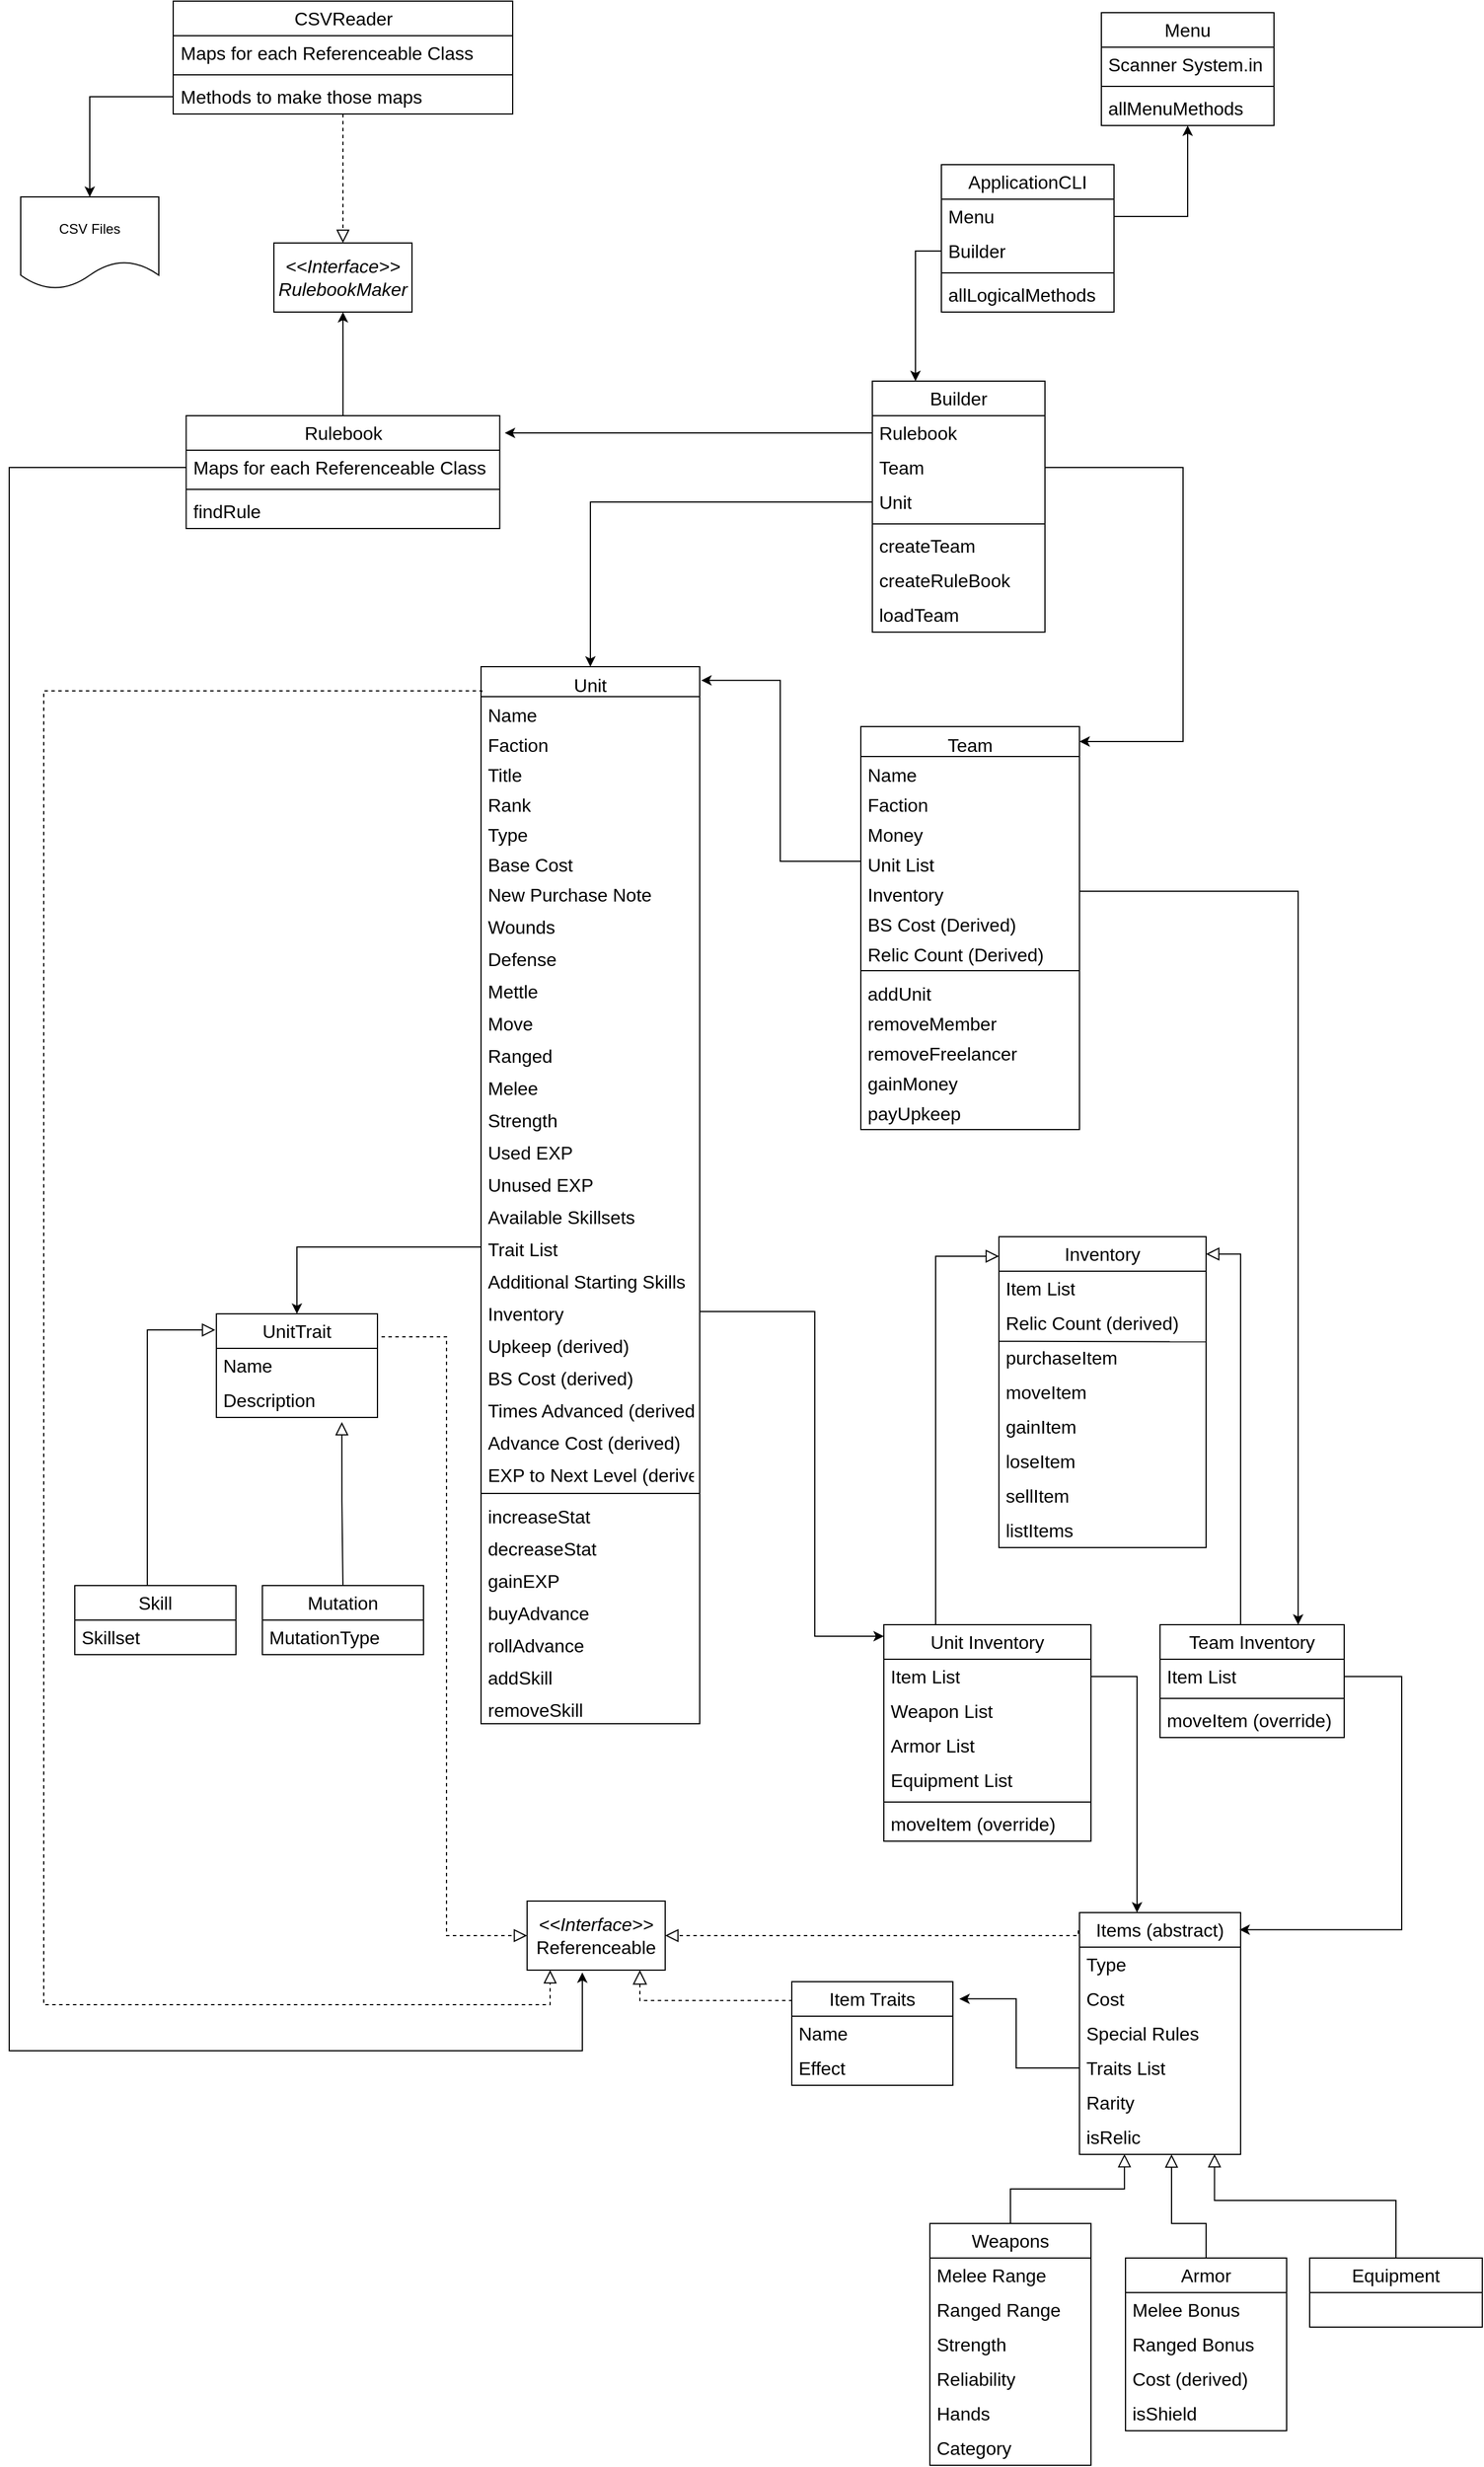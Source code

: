 <mxfile version="23.1.5" type="device">
  <diagram id="C5RBs43oDa-KdzZeNtuy" name="Page-1">
    <mxGraphModel dx="2261" dy="1963" grid="1" gridSize="10" guides="1" tooltips="1" connect="1" arrows="1" fold="1" page="1" pageScale="1" pageWidth="827" pageHeight="1169" math="0" shadow="0">
      <root>
        <mxCell id="WIyWlLk6GJQsqaUBKTNV-0" />
        <mxCell id="WIyWlLk6GJQsqaUBKTNV-1" parent="WIyWlLk6GJQsqaUBKTNV-0" />
        <mxCell id="zkfFHV4jXpPFQw0GAbJ--0" value="Unit" style="swimlane;fontStyle=0;align=center;verticalAlign=top;childLayout=stackLayout;horizontal=1;startSize=26;horizontalStack=0;resizeParent=1;resizeLast=0;collapsible=1;marginBottom=0;rounded=0;shadow=0;strokeWidth=1;fontSize=16;" parent="WIyWlLk6GJQsqaUBKTNV-1" vertex="1">
          <mxGeometry x="-200" y="-22" width="190" height="918" as="geometry">
            <mxRectangle x="130" y="40" width="160" height="26" as="alternateBounds" />
          </mxGeometry>
        </mxCell>
        <mxCell id="zkfFHV4jXpPFQw0GAbJ--1" value="Name" style="text;align=left;verticalAlign=top;spacingLeft=4;spacingRight=4;overflow=hidden;rotatable=0;points=[[0,0.5],[1,0.5]];portConstraint=eastwest;fontSize=16;" parent="zkfFHV4jXpPFQw0GAbJ--0" vertex="1">
          <mxGeometry y="26" width="190" height="26" as="geometry" />
        </mxCell>
        <mxCell id="zkfFHV4jXpPFQw0GAbJ--2" value="Faction" style="text;align=left;verticalAlign=top;spacingLeft=4;spacingRight=4;overflow=hidden;rotatable=0;points=[[0,0.5],[1,0.5]];portConstraint=eastwest;rounded=0;shadow=0;html=0;fontSize=16;" parent="zkfFHV4jXpPFQw0GAbJ--0" vertex="1">
          <mxGeometry y="52" width="190" height="26" as="geometry" />
        </mxCell>
        <mxCell id="zkfFHV4jXpPFQw0GAbJ--3" value="Title" style="text;align=left;verticalAlign=top;spacingLeft=4;spacingRight=4;overflow=hidden;rotatable=0;points=[[0,0.5],[1,0.5]];portConstraint=eastwest;rounded=0;shadow=0;html=0;fontSize=16;" parent="zkfFHV4jXpPFQw0GAbJ--0" vertex="1">
          <mxGeometry y="78" width="190" height="26" as="geometry" />
        </mxCell>
        <mxCell id="zkfFHV4jXpPFQw0GAbJ--5" value="Rank" style="text;align=left;verticalAlign=top;spacingLeft=4;spacingRight=4;overflow=hidden;rotatable=0;points=[[0,0.5],[1,0.5]];portConstraint=eastwest;fontSize=16;" parent="zkfFHV4jXpPFQw0GAbJ--0" vertex="1">
          <mxGeometry y="104" width="190" height="26" as="geometry" />
        </mxCell>
        <mxCell id="XmAUDb123JBUmeb0tgPc-13" value="Type" style="text;align=left;verticalAlign=top;spacingLeft=4;spacingRight=4;overflow=hidden;rotatable=0;points=[[0,0.5],[1,0.5]];portConstraint=eastwest;fontSize=16;" parent="zkfFHV4jXpPFQw0GAbJ--0" vertex="1">
          <mxGeometry y="130" width="190" height="26" as="geometry" />
        </mxCell>
        <mxCell id="XmAUDb123JBUmeb0tgPc-14" value="Base Cost" style="text;align=left;verticalAlign=top;spacingLeft=4;spacingRight=4;overflow=hidden;rotatable=0;points=[[0,0.5],[1,0.5]];portConstraint=eastwest;fontSize=16;" parent="zkfFHV4jXpPFQw0GAbJ--0" vertex="1">
          <mxGeometry y="156" width="190" height="26" as="geometry" />
        </mxCell>
        <mxCell id="XmAUDb123JBUmeb0tgPc-22" value="New Purchase Note" style="text;align=left;verticalAlign=top;spacingLeft=4;spacingRight=4;overflow=hidden;rotatable=0;points=[[0,0.5],[1,0.5]];portConstraint=eastwest;fontSize=16;" parent="zkfFHV4jXpPFQw0GAbJ--0" vertex="1">
          <mxGeometry y="182" width="190" height="28" as="geometry" />
        </mxCell>
        <mxCell id="nKGg7BLcYMt5oblcio4v-15" value="Wounds" style="text;align=left;verticalAlign=top;spacingLeft=4;spacingRight=4;overflow=hidden;rotatable=0;points=[[0,0.5],[1,0.5]];portConstraint=eastwest;fontSize=16;" parent="zkfFHV4jXpPFQw0GAbJ--0" vertex="1">
          <mxGeometry y="210" width="190" height="28" as="geometry" />
        </mxCell>
        <mxCell id="nKGg7BLcYMt5oblcio4v-16" value="Defense" style="text;align=left;verticalAlign=top;spacingLeft=4;spacingRight=4;overflow=hidden;rotatable=0;points=[[0,0.5],[1,0.5]];portConstraint=eastwest;fontSize=16;" parent="zkfFHV4jXpPFQw0GAbJ--0" vertex="1">
          <mxGeometry y="238" width="190" height="28" as="geometry" />
        </mxCell>
        <mxCell id="nKGg7BLcYMt5oblcio4v-17" value="Mettle" style="text;align=left;verticalAlign=top;spacingLeft=4;spacingRight=4;overflow=hidden;rotatable=0;points=[[0,0.5],[1,0.5]];portConstraint=eastwest;fontSize=16;" parent="zkfFHV4jXpPFQw0GAbJ--0" vertex="1">
          <mxGeometry y="266" width="190" height="28" as="geometry" />
        </mxCell>
        <mxCell id="nKGg7BLcYMt5oblcio4v-18" value="Move" style="text;align=left;verticalAlign=top;spacingLeft=4;spacingRight=4;overflow=hidden;rotatable=0;points=[[0,0.5],[1,0.5]];portConstraint=eastwest;fontSize=16;" parent="zkfFHV4jXpPFQw0GAbJ--0" vertex="1">
          <mxGeometry y="294" width="190" height="28" as="geometry" />
        </mxCell>
        <mxCell id="nKGg7BLcYMt5oblcio4v-19" value="Ranged" style="text;align=left;verticalAlign=top;spacingLeft=4;spacingRight=4;overflow=hidden;rotatable=0;points=[[0,0.5],[1,0.5]];portConstraint=eastwest;fontSize=16;" parent="zkfFHV4jXpPFQw0GAbJ--0" vertex="1">
          <mxGeometry y="322" width="190" height="28" as="geometry" />
        </mxCell>
        <mxCell id="nKGg7BLcYMt5oblcio4v-20" value="Melee" style="text;align=left;verticalAlign=top;spacingLeft=4;spacingRight=4;overflow=hidden;rotatable=0;points=[[0,0.5],[1,0.5]];portConstraint=eastwest;fontSize=16;" parent="zkfFHV4jXpPFQw0GAbJ--0" vertex="1">
          <mxGeometry y="350" width="190" height="28" as="geometry" />
        </mxCell>
        <mxCell id="nKGg7BLcYMt5oblcio4v-21" value="Strength" style="text;align=left;verticalAlign=top;spacingLeft=4;spacingRight=4;overflow=hidden;rotatable=0;points=[[0,0.5],[1,0.5]];portConstraint=eastwest;fontSize=16;" parent="zkfFHV4jXpPFQw0GAbJ--0" vertex="1">
          <mxGeometry y="378" width="190" height="28" as="geometry" />
        </mxCell>
        <mxCell id="XmAUDb123JBUmeb0tgPc-89" value="Used EXP" style="text;align=left;verticalAlign=top;spacingLeft=4;spacingRight=4;overflow=hidden;rotatable=0;points=[[0,0.5],[1,0.5]];portConstraint=eastwest;fontSize=16;" parent="zkfFHV4jXpPFQw0GAbJ--0" vertex="1">
          <mxGeometry y="406" width="190" height="28" as="geometry" />
        </mxCell>
        <mxCell id="nKGg7BLcYMt5oblcio4v-80" value="Unused EXP" style="text;align=left;verticalAlign=top;spacingLeft=4;spacingRight=4;overflow=hidden;rotatable=0;points=[[0,0.5],[1,0.5]];portConstraint=eastwest;fontSize=16;" parent="zkfFHV4jXpPFQw0GAbJ--0" vertex="1">
          <mxGeometry y="434" width="190" height="28" as="geometry" />
        </mxCell>
        <mxCell id="nKGg7BLcYMt5oblcio4v-87" value="Available Skillsets" style="text;align=left;verticalAlign=top;spacingLeft=4;spacingRight=4;overflow=hidden;rotatable=0;points=[[0,0.5],[1,0.5]];portConstraint=eastwest;fontSize=16;" parent="zkfFHV4jXpPFQw0GAbJ--0" vertex="1">
          <mxGeometry y="462" width="190" height="28" as="geometry" />
        </mxCell>
        <mxCell id="XmAUDb123JBUmeb0tgPc-23" value="Trait List" style="text;align=left;verticalAlign=top;spacingLeft=4;spacingRight=4;overflow=hidden;rotatable=0;points=[[0,0.5],[1,0.5]];portConstraint=eastwest;fontSize=16;" parent="zkfFHV4jXpPFQw0GAbJ--0" vertex="1">
          <mxGeometry y="490" width="190" height="28" as="geometry" />
        </mxCell>
        <mxCell id="vofUAd1-mt_H1AyRn3OF-0" value="Additional Starting Skills" style="text;align=left;verticalAlign=top;spacingLeft=4;spacingRight=4;overflow=hidden;rotatable=0;points=[[0,0.5],[1,0.5]];portConstraint=eastwest;fontSize=16;" parent="zkfFHV4jXpPFQw0GAbJ--0" vertex="1">
          <mxGeometry y="518" width="190" height="28" as="geometry" />
        </mxCell>
        <mxCell id="XmAUDb123JBUmeb0tgPc-24" value="Inventory" style="text;align=left;verticalAlign=top;spacingLeft=4;spacingRight=4;overflow=hidden;rotatable=0;points=[[0,0.5],[1,0.5]];portConstraint=eastwest;fontSize=16;" parent="zkfFHV4jXpPFQw0GAbJ--0" vertex="1">
          <mxGeometry y="546" width="190" height="28" as="geometry" />
        </mxCell>
        <mxCell id="XmAUDb123JBUmeb0tgPc-32" value="Upkeep (derived)" style="text;align=left;verticalAlign=top;spacingLeft=4;spacingRight=4;overflow=hidden;rotatable=0;points=[[0,0.5],[1,0.5]];portConstraint=eastwest;fontSize=16;" parent="zkfFHV4jXpPFQw0GAbJ--0" vertex="1">
          <mxGeometry y="574" width="190" height="28" as="geometry" />
        </mxCell>
        <mxCell id="XmAUDb123JBUmeb0tgPc-33" value="BS Cost (derived)" style="text;align=left;verticalAlign=top;spacingLeft=4;spacingRight=4;overflow=hidden;rotatable=0;points=[[0,0.5],[1,0.5]];portConstraint=eastwest;fontSize=16;" parent="zkfFHV4jXpPFQw0GAbJ--0" vertex="1">
          <mxGeometry y="602" width="190" height="28" as="geometry" />
        </mxCell>
        <mxCell id="nKGg7BLcYMt5oblcio4v-82" value="Times Advanced (derived)" style="text;align=left;verticalAlign=top;spacingLeft=4;spacingRight=4;overflow=hidden;rotatable=0;points=[[0,0.5],[1,0.5]];portConstraint=eastwest;fontSize=16;" parent="zkfFHV4jXpPFQw0GAbJ--0" vertex="1">
          <mxGeometry y="630" width="190" height="28" as="geometry" />
        </mxCell>
        <mxCell id="nKGg7BLcYMt5oblcio4v-83" value="Advance Cost (derived)" style="text;align=left;verticalAlign=top;spacingLeft=4;spacingRight=4;overflow=hidden;rotatable=0;points=[[0,0.5],[1,0.5]];portConstraint=eastwest;fontSize=16;" parent="zkfFHV4jXpPFQw0GAbJ--0" vertex="1">
          <mxGeometry y="658" width="190" height="28" as="geometry" />
        </mxCell>
        <mxCell id="nKGg7BLcYMt5oblcio4v-81" value="EXP to Next Level (derived)" style="text;align=left;verticalAlign=top;spacingLeft=4;spacingRight=4;overflow=hidden;rotatable=0;points=[[0,0.5],[1,0.5]];portConstraint=eastwest;fontSize=16;" parent="zkfFHV4jXpPFQw0GAbJ--0" vertex="1">
          <mxGeometry y="686" width="190" height="28" as="geometry" />
        </mxCell>
        <mxCell id="zkfFHV4jXpPFQw0GAbJ--4" value="" style="line;html=1;strokeWidth=1;align=left;verticalAlign=middle;spacingTop=-1;spacingLeft=3;spacingRight=3;rotatable=0;labelPosition=right;points=[];portConstraint=eastwest;fontSize=16;" parent="zkfFHV4jXpPFQw0GAbJ--0" vertex="1">
          <mxGeometry y="714" width="190" height="8" as="geometry" />
        </mxCell>
        <mxCell id="nKGg7BLcYMt5oblcio4v-22" value="increaseStat" style="text;align=left;verticalAlign=top;spacingLeft=4;spacingRight=4;overflow=hidden;rotatable=0;points=[[0,0.5],[1,0.5]];portConstraint=eastwest;fontSize=16;" parent="zkfFHV4jXpPFQw0GAbJ--0" vertex="1">
          <mxGeometry y="722" width="190" height="28" as="geometry" />
        </mxCell>
        <mxCell id="nKGg7BLcYMt5oblcio4v-23" value="decreaseStat&#xa;" style="text;align=left;verticalAlign=top;spacingLeft=4;spacingRight=4;overflow=hidden;rotatable=0;points=[[0,0.5],[1,0.5]];portConstraint=eastwest;fontSize=16;" parent="zkfFHV4jXpPFQw0GAbJ--0" vertex="1">
          <mxGeometry y="750" width="190" height="28" as="geometry" />
        </mxCell>
        <mxCell id="nKGg7BLcYMt5oblcio4v-84" value="gainEXP" style="text;align=left;verticalAlign=top;spacingLeft=4;spacingRight=4;overflow=hidden;rotatable=0;points=[[0,0.5],[1,0.5]];portConstraint=eastwest;fontSize=16;" parent="zkfFHV4jXpPFQw0GAbJ--0" vertex="1">
          <mxGeometry y="778" width="190" height="28" as="geometry" />
        </mxCell>
        <mxCell id="nKGg7BLcYMt5oblcio4v-85" value="buyAdvance" style="text;align=left;verticalAlign=top;spacingLeft=4;spacingRight=4;overflow=hidden;rotatable=0;points=[[0,0.5],[1,0.5]];portConstraint=eastwest;fontSize=16;" parent="zkfFHV4jXpPFQw0GAbJ--0" vertex="1">
          <mxGeometry y="806" width="190" height="28" as="geometry" />
        </mxCell>
        <mxCell id="nKGg7BLcYMt5oblcio4v-86" value="rollAdvance" style="text;align=left;verticalAlign=top;spacingLeft=4;spacingRight=4;overflow=hidden;rotatable=0;points=[[0,0.5],[1,0.5]];portConstraint=eastwest;fontSize=16;" parent="zkfFHV4jXpPFQw0GAbJ--0" vertex="1">
          <mxGeometry y="834" width="190" height="28" as="geometry" />
        </mxCell>
        <mxCell id="nKGg7BLcYMt5oblcio4v-88" value="addSkill" style="text;align=left;verticalAlign=top;spacingLeft=4;spacingRight=4;overflow=hidden;rotatable=0;points=[[0,0.5],[1,0.5]];portConstraint=eastwest;fontSize=16;" parent="zkfFHV4jXpPFQw0GAbJ--0" vertex="1">
          <mxGeometry y="862" width="190" height="28" as="geometry" />
        </mxCell>
        <mxCell id="nKGg7BLcYMt5oblcio4v-89" value="removeSkill" style="text;align=left;verticalAlign=top;spacingLeft=4;spacingRight=4;overflow=hidden;rotatable=0;points=[[0,0.5],[1,0.5]];portConstraint=eastwest;fontSize=16;" parent="zkfFHV4jXpPFQw0GAbJ--0" vertex="1">
          <mxGeometry y="890" width="190" height="28" as="geometry" />
        </mxCell>
        <mxCell id="zkfFHV4jXpPFQw0GAbJ--17" value="Team" style="swimlane;fontStyle=0;align=center;verticalAlign=top;childLayout=stackLayout;horizontal=1;startSize=26;horizontalStack=0;resizeParent=1;resizeLast=0;collapsible=1;marginBottom=0;rounded=0;shadow=0;strokeWidth=1;fontSize=16;" parent="WIyWlLk6GJQsqaUBKTNV-1" vertex="1">
          <mxGeometry x="130" y="30" width="190" height="350" as="geometry">
            <mxRectangle x="550" y="140" width="160" height="26" as="alternateBounds" />
          </mxGeometry>
        </mxCell>
        <mxCell id="zkfFHV4jXpPFQw0GAbJ--22" value="Name" style="text;align=left;verticalAlign=top;spacingLeft=4;spacingRight=4;overflow=hidden;rotatable=0;points=[[0,0.5],[1,0.5]];portConstraint=eastwest;rounded=0;shadow=0;html=0;fontSize=16;" parent="zkfFHV4jXpPFQw0GAbJ--17" vertex="1">
          <mxGeometry y="26" width="190" height="26" as="geometry" />
        </mxCell>
        <mxCell id="XmAUDb123JBUmeb0tgPc-0" value="Faction" style="text;align=left;verticalAlign=top;spacingLeft=4;spacingRight=4;overflow=hidden;rotatable=0;points=[[0,0.5],[1,0.5]];portConstraint=eastwest;rounded=0;shadow=0;html=0;fontSize=16;" parent="zkfFHV4jXpPFQw0GAbJ--17" vertex="1">
          <mxGeometry y="52" width="190" height="26" as="geometry" />
        </mxCell>
        <mxCell id="zkfFHV4jXpPFQw0GAbJ--24" value="Money" style="text;align=left;verticalAlign=top;spacingLeft=4;spacingRight=4;overflow=hidden;rotatable=0;points=[[0,0.5],[1,0.5]];portConstraint=eastwest;fontSize=16;" parent="zkfFHV4jXpPFQw0GAbJ--17" vertex="1">
          <mxGeometry y="78" width="190" height="26" as="geometry" />
        </mxCell>
        <mxCell id="XmAUDb123JBUmeb0tgPc-11" value="Unit List" style="text;align=left;verticalAlign=top;spacingLeft=4;spacingRight=4;overflow=hidden;rotatable=0;points=[[0,0.5],[1,0.5]];portConstraint=eastwest;fontSize=16;" parent="zkfFHV4jXpPFQw0GAbJ--17" vertex="1">
          <mxGeometry y="104" width="190" height="26" as="geometry" />
        </mxCell>
        <mxCell id="XmAUDb123JBUmeb0tgPc-2" value="Inventory" style="text;align=left;verticalAlign=top;spacingLeft=4;spacingRight=4;overflow=hidden;rotatable=0;points=[[0,0.5],[1,0.5]];portConstraint=eastwest;fontSize=16;" parent="zkfFHV4jXpPFQw0GAbJ--17" vertex="1">
          <mxGeometry y="130" width="190" height="26" as="geometry" />
        </mxCell>
        <mxCell id="XmAUDb123JBUmeb0tgPc-3" value="BS Cost (Derived)" style="text;align=left;verticalAlign=top;spacingLeft=4;spacingRight=4;overflow=hidden;rotatable=0;points=[[0,0.5],[1,0.5]];portConstraint=eastwest;fontSize=16;" parent="zkfFHV4jXpPFQw0GAbJ--17" vertex="1">
          <mxGeometry y="156" width="190" height="26" as="geometry" />
        </mxCell>
        <mxCell id="XmAUDb123JBUmeb0tgPc-4" value="Relic Count (Derived)" style="text;align=left;verticalAlign=top;spacingLeft=4;spacingRight=4;overflow=hidden;rotatable=0;points=[[0,0.5],[1,0.5]];portConstraint=eastwest;fontSize=16;" parent="zkfFHV4jXpPFQw0GAbJ--17" vertex="1">
          <mxGeometry y="182" width="190" height="26" as="geometry" />
        </mxCell>
        <mxCell id="zkfFHV4jXpPFQw0GAbJ--23" value="" style="line;html=1;strokeWidth=1;align=left;verticalAlign=middle;spacingTop=-1;spacingLeft=3;spacingRight=3;rotatable=0;labelPosition=right;points=[];portConstraint=eastwest;fontSize=16;" parent="zkfFHV4jXpPFQw0GAbJ--17" vertex="1">
          <mxGeometry y="208" width="190" height="8" as="geometry" />
        </mxCell>
        <mxCell id="XmAUDb123JBUmeb0tgPc-5" value="addUnit" style="text;align=left;verticalAlign=top;spacingLeft=4;spacingRight=4;overflow=hidden;rotatable=0;points=[[0,0.5],[1,0.5]];portConstraint=eastwest;fontSize=16;" parent="zkfFHV4jXpPFQw0GAbJ--17" vertex="1">
          <mxGeometry y="216" width="190" height="26" as="geometry" />
        </mxCell>
        <mxCell id="XmAUDb123JBUmeb0tgPc-6" value="removeMember" style="text;align=left;verticalAlign=top;spacingLeft=4;spacingRight=4;overflow=hidden;rotatable=0;points=[[0,0.5],[1,0.5]];portConstraint=eastwest;fontSize=16;" parent="zkfFHV4jXpPFQw0GAbJ--17" vertex="1">
          <mxGeometry y="242" width="190" height="26" as="geometry" />
        </mxCell>
        <mxCell id="XmAUDb123JBUmeb0tgPc-7" value="removeFreelancer" style="text;align=left;verticalAlign=top;spacingLeft=4;spacingRight=4;overflow=hidden;rotatable=0;points=[[0,0.5],[1,0.5]];portConstraint=eastwest;fontSize=16;" parent="zkfFHV4jXpPFQw0GAbJ--17" vertex="1">
          <mxGeometry y="268" width="190" height="26" as="geometry" />
        </mxCell>
        <mxCell id="XmAUDb123JBUmeb0tgPc-8" value="gainMoney" style="text;align=left;verticalAlign=top;spacingLeft=4;spacingRight=4;overflow=hidden;rotatable=0;points=[[0,0.5],[1,0.5]];portConstraint=eastwest;fontSize=16;" parent="zkfFHV4jXpPFQw0GAbJ--17" vertex="1">
          <mxGeometry y="294" width="190" height="26" as="geometry" />
        </mxCell>
        <mxCell id="XmAUDb123JBUmeb0tgPc-9" value="payUpkeep" style="text;align=left;verticalAlign=top;spacingLeft=4;spacingRight=4;overflow=hidden;rotatable=0;points=[[0,0.5],[1,0.5]];portConstraint=eastwest;strokeWidth=2;fontSize=16;" parent="zkfFHV4jXpPFQw0GAbJ--17" vertex="1">
          <mxGeometry y="320" width="190" height="26" as="geometry" />
        </mxCell>
        <mxCell id="XmAUDb123JBUmeb0tgPc-12" value="" style="edgeStyle=orthogonalEdgeStyle;rounded=0;orthogonalLoop=1;jettySize=auto;html=1;fontSize=16;entryX=1.007;entryY=0.013;entryDx=0;entryDy=0;entryPerimeter=0;" parent="WIyWlLk6GJQsqaUBKTNV-1" source="XmAUDb123JBUmeb0tgPc-11" target="zkfFHV4jXpPFQw0GAbJ--0" edge="1">
          <mxGeometry relative="1" as="geometry">
            <mxPoint y="-70" as="targetPoint" />
            <Array as="points">
              <mxPoint x="60" y="147" />
              <mxPoint x="60" y="-10" />
            </Array>
          </mxGeometry>
        </mxCell>
        <mxCell id="XmAUDb123JBUmeb0tgPc-40" style="edgeStyle=orthogonalEdgeStyle;rounded=0;orthogonalLoop=1;jettySize=auto;html=1;exitX=1;exitY=0.5;exitDx=0;exitDy=0;entryX=0.75;entryY=0;entryDx=0;entryDy=0;fontSize=16;" parent="WIyWlLk6GJQsqaUBKTNV-1" source="XmAUDb123JBUmeb0tgPc-2" target="XmAUDb123JBUmeb0tgPc-98" edge="1">
          <mxGeometry relative="1" as="geometry">
            <mxPoint x="533" y="821" as="targetPoint" />
            <Array as="points">
              <mxPoint x="510" y="173" />
            </Array>
          </mxGeometry>
        </mxCell>
        <mxCell id="XmAUDb123JBUmeb0tgPc-46" value="Inventory" style="swimlane;fontStyle=0;childLayout=stackLayout;horizontal=1;startSize=30;horizontalStack=0;resizeParent=1;resizeParentMax=0;resizeLast=0;collapsible=1;marginBottom=0;whiteSpace=wrap;html=1;fontSize=16;" parent="WIyWlLk6GJQsqaUBKTNV-1" vertex="1">
          <mxGeometry x="250" y="473" width="180" height="270" as="geometry" />
        </mxCell>
        <mxCell id="XmAUDb123JBUmeb0tgPc-120" value="&lt;div style=&quot;font-size: 16px;&quot;&gt;Item List&lt;/div&gt;" style="text;strokeColor=none;fillColor=none;align=left;verticalAlign=middle;spacingLeft=4;spacingRight=4;overflow=hidden;points=[[0,0.5],[1,0.5]];portConstraint=eastwest;rotatable=0;whiteSpace=wrap;html=1;fontSize=16;" parent="XmAUDb123JBUmeb0tgPc-46" vertex="1">
          <mxGeometry y="30" width="180" height="30" as="geometry" />
        </mxCell>
        <mxCell id="XmAUDb123JBUmeb0tgPc-90" value="Relic Count (derived)" style="text;strokeColor=none;fillColor=none;align=left;verticalAlign=middle;spacingLeft=4;spacingRight=4;overflow=hidden;points=[[0,0.5],[1,0.5]];portConstraint=eastwest;rotatable=0;whiteSpace=wrap;html=1;fontSize=16;" parent="XmAUDb123JBUmeb0tgPc-46" vertex="1">
          <mxGeometry y="60" width="180" height="30" as="geometry" />
        </mxCell>
        <mxCell id="XmAUDb123JBUmeb0tgPc-110" value="purchaseItem" style="text;strokeColor=none;fillColor=none;align=left;verticalAlign=middle;spacingLeft=4;spacingRight=4;overflow=hidden;points=[[0,0.5],[1,0.5]];portConstraint=eastwest;rotatable=0;whiteSpace=wrap;html=1;fontSize=16;" parent="XmAUDb123JBUmeb0tgPc-46" vertex="1">
          <mxGeometry y="90" width="180" height="30" as="geometry" />
        </mxCell>
        <mxCell id="XmAUDb123JBUmeb0tgPc-117" value="" style="endArrow=none;html=1;rounded=0;exitX=-0.003;exitY=0.029;exitDx=0;exitDy=0;exitPerimeter=0;entryX=0.997;entryY=1.043;entryDx=0;entryDy=0;entryPerimeter=0;fontSize=16;" parent="XmAUDb123JBUmeb0tgPc-46" source="XmAUDb123JBUmeb0tgPc-110" target="XmAUDb123JBUmeb0tgPc-90" edge="1">
          <mxGeometry width="50" height="50" relative="1" as="geometry">
            <mxPoint x="90" y="110" as="sourcePoint" />
            <mxPoint x="140" y="60" as="targetPoint" />
          </mxGeometry>
        </mxCell>
        <mxCell id="XmAUDb123JBUmeb0tgPc-113" value="&lt;div style=&quot;font-size: 16px;&quot;&gt;moveItem&lt;/div&gt;" style="text;strokeColor=none;fillColor=none;align=left;verticalAlign=middle;spacingLeft=4;spacingRight=4;overflow=hidden;points=[[0,0.5],[1,0.5]];portConstraint=eastwest;rotatable=0;whiteSpace=wrap;html=1;fontSize=16;" parent="XmAUDb123JBUmeb0tgPc-46" vertex="1">
          <mxGeometry y="120" width="180" height="30" as="geometry" />
        </mxCell>
        <mxCell id="XmAUDb123JBUmeb0tgPc-111" value="gainItem" style="text;strokeColor=none;fillColor=none;align=left;verticalAlign=middle;spacingLeft=4;spacingRight=4;overflow=hidden;points=[[0,0.5],[1,0.5]];portConstraint=eastwest;rotatable=0;whiteSpace=wrap;html=1;fontSize=16;" parent="XmAUDb123JBUmeb0tgPc-46" vertex="1">
          <mxGeometry y="150" width="180" height="30" as="geometry" />
        </mxCell>
        <mxCell id="XmAUDb123JBUmeb0tgPc-115" value="loseItem" style="text;strokeColor=none;fillColor=none;align=left;verticalAlign=middle;spacingLeft=4;spacingRight=4;overflow=hidden;points=[[0,0.5],[1,0.5]];portConstraint=eastwest;rotatable=0;whiteSpace=wrap;html=1;fontSize=16;" parent="XmAUDb123JBUmeb0tgPc-46" vertex="1">
          <mxGeometry y="180" width="180" height="30" as="geometry" />
        </mxCell>
        <mxCell id="XmAUDb123JBUmeb0tgPc-116" value="sellItem" style="text;strokeColor=none;fillColor=none;align=left;verticalAlign=middle;spacingLeft=4;spacingRight=4;overflow=hidden;points=[[0,0.5],[1,0.5]];portConstraint=eastwest;rotatable=0;whiteSpace=wrap;html=1;fontSize=16;" parent="XmAUDb123JBUmeb0tgPc-46" vertex="1">
          <mxGeometry y="210" width="180" height="30" as="geometry" />
        </mxCell>
        <mxCell id="XmAUDb123JBUmeb0tgPc-126" value="listItems" style="text;strokeColor=none;fillColor=none;align=left;verticalAlign=middle;spacingLeft=4;spacingRight=4;overflow=hidden;points=[[0,0.5],[1,0.5]];portConstraint=eastwest;rotatable=0;whiteSpace=wrap;html=1;fontSize=16;" parent="XmAUDb123JBUmeb0tgPc-46" vertex="1">
          <mxGeometry y="240" width="180" height="30" as="geometry" />
        </mxCell>
        <mxCell id="XmAUDb123JBUmeb0tgPc-109" style="edgeStyle=orthogonalEdgeStyle;rounded=0;orthogonalLoop=1;jettySize=auto;html=1;endArrow=block;endFill=0;exitX=0.25;exitY=0;exitDx=0;exitDy=0;endSize=9;fontSize=16;" parent="WIyWlLk6GJQsqaUBKTNV-1" source="XmAUDb123JBUmeb0tgPc-51" target="XmAUDb123JBUmeb0tgPc-46" edge="1">
          <mxGeometry relative="1" as="geometry">
            <mxPoint x="420" y="590" as="sourcePoint" />
            <mxPoint x="260" y="480" as="targetPoint" />
            <Array as="points">
              <mxPoint x="195" y="490" />
            </Array>
          </mxGeometry>
        </mxCell>
        <mxCell id="XmAUDb123JBUmeb0tgPc-51" value="Unit Inventory" style="swimlane;fontStyle=0;childLayout=stackLayout;horizontal=1;startSize=30;horizontalStack=0;resizeParent=1;resizeParentMax=0;resizeLast=0;collapsible=1;marginBottom=0;whiteSpace=wrap;html=1;fontSize=16;" parent="WIyWlLk6GJQsqaUBKTNV-1" vertex="1">
          <mxGeometry x="150" y="810" width="180" height="188" as="geometry" />
        </mxCell>
        <mxCell id="XmAUDb123JBUmeb0tgPc-121" value="Item List" style="text;strokeColor=none;fillColor=none;align=left;verticalAlign=middle;spacingLeft=4;spacingRight=4;overflow=hidden;points=[[0,0.5],[1,0.5]];portConstraint=eastwest;rotatable=0;whiteSpace=wrap;html=1;fontSize=16;" parent="XmAUDb123JBUmeb0tgPc-51" vertex="1">
          <mxGeometry y="30" width="180" height="30" as="geometry" />
        </mxCell>
        <mxCell id="XmAUDb123JBUmeb0tgPc-52" value="Weapon List" style="text;strokeColor=none;fillColor=none;align=left;verticalAlign=middle;spacingLeft=4;spacingRight=4;overflow=hidden;points=[[0,0.5],[1,0.5]];portConstraint=eastwest;rotatable=0;whiteSpace=wrap;html=1;fontSize=16;" parent="XmAUDb123JBUmeb0tgPc-51" vertex="1">
          <mxGeometry y="60" width="180" height="30" as="geometry" />
        </mxCell>
        <mxCell id="XmAUDb123JBUmeb0tgPc-53" value="Armor List" style="text;strokeColor=none;fillColor=none;align=left;verticalAlign=middle;spacingLeft=4;spacingRight=4;overflow=hidden;points=[[0,0.5],[1,0.5]];portConstraint=eastwest;rotatable=0;whiteSpace=wrap;html=1;fontSize=16;" parent="XmAUDb123JBUmeb0tgPc-51" vertex="1">
          <mxGeometry y="90" width="180" height="30" as="geometry" />
        </mxCell>
        <mxCell id="XmAUDb123JBUmeb0tgPc-54" value="Equipment List" style="text;strokeColor=none;fillColor=none;align=left;verticalAlign=middle;spacingLeft=4;spacingRight=4;overflow=hidden;points=[[0,0.5],[1,0.5]];portConstraint=eastwest;rotatable=0;whiteSpace=wrap;html=1;fontSize=16;" parent="XmAUDb123JBUmeb0tgPc-51" vertex="1">
          <mxGeometry y="120" width="180" height="30" as="geometry" />
        </mxCell>
        <mxCell id="XmAUDb123JBUmeb0tgPc-96" value="" style="line;html=1;strokeWidth=1;align=left;verticalAlign=middle;spacingTop=-1;spacingLeft=3;spacingRight=3;rotatable=0;labelPosition=right;points=[];portConstraint=eastwest;fontSize=16;" parent="XmAUDb123JBUmeb0tgPc-51" vertex="1">
          <mxGeometry y="150" width="180" height="8" as="geometry" />
        </mxCell>
        <mxCell id="XmAUDb123JBUmeb0tgPc-97" value="moveItem (override)" style="text;strokeColor=none;fillColor=none;align=left;verticalAlign=middle;spacingLeft=4;spacingRight=4;overflow=hidden;points=[[0,0.5],[1,0.5]];portConstraint=eastwest;rotatable=0;whiteSpace=wrap;html=1;fontSize=16;" parent="XmAUDb123JBUmeb0tgPc-51" vertex="1">
          <mxGeometry y="158" width="180" height="30" as="geometry" />
        </mxCell>
        <mxCell id="XmAUDb123JBUmeb0tgPc-56" style="edgeStyle=orthogonalEdgeStyle;rounded=0;orthogonalLoop=1;jettySize=auto;html=1;exitX=1;exitY=0.5;exitDx=0;exitDy=0;fontSize=16;" parent="WIyWlLk6GJQsqaUBKTNV-1" source="XmAUDb123JBUmeb0tgPc-24" target="XmAUDb123JBUmeb0tgPc-51" edge="1">
          <mxGeometry relative="1" as="geometry">
            <Array as="points">
              <mxPoint x="90" y="538" />
              <mxPoint x="90" y="820" />
            </Array>
          </mxGeometry>
        </mxCell>
        <mxCell id="XmAUDb123JBUmeb0tgPc-98" value="Team Inventory" style="swimlane;fontStyle=0;childLayout=stackLayout;horizontal=1;startSize=30;horizontalStack=0;resizeParent=1;resizeParentMax=0;resizeLast=0;collapsible=1;marginBottom=0;whiteSpace=wrap;html=1;fontSize=16;" parent="WIyWlLk6GJQsqaUBKTNV-1" vertex="1">
          <mxGeometry x="390" y="810" width="160" height="98" as="geometry" />
        </mxCell>
        <mxCell id="XmAUDb123JBUmeb0tgPc-99" value="Item List" style="text;strokeColor=none;fillColor=none;align=left;verticalAlign=middle;spacingLeft=4;spacingRight=4;overflow=hidden;points=[[0,0.5],[1,0.5]];portConstraint=eastwest;rotatable=0;whiteSpace=wrap;html=1;fontSize=16;" parent="XmAUDb123JBUmeb0tgPc-98" vertex="1">
          <mxGeometry y="30" width="160" height="30" as="geometry" />
        </mxCell>
        <mxCell id="XmAUDb123JBUmeb0tgPc-103" value="" style="line;html=1;strokeWidth=1;align=left;verticalAlign=middle;spacingTop=-1;spacingLeft=3;spacingRight=3;rotatable=0;labelPosition=right;points=[];portConstraint=eastwest;fontSize=16;" parent="XmAUDb123JBUmeb0tgPc-98" vertex="1">
          <mxGeometry y="60" width="160" height="8" as="geometry" />
        </mxCell>
        <mxCell id="XmAUDb123JBUmeb0tgPc-107" value="&lt;div style=&quot;font-size: 16px;&quot;&gt;moveItem (override)&lt;br style=&quot;font-size: 16px;&quot;&gt;&lt;/div&gt;" style="text;strokeColor=none;fillColor=none;align=left;verticalAlign=middle;spacingLeft=4;spacingRight=4;overflow=hidden;points=[[0,0.5],[1,0.5]];portConstraint=eastwest;rotatable=0;whiteSpace=wrap;html=1;fontSize=16;" parent="XmAUDb123JBUmeb0tgPc-98" vertex="1">
          <mxGeometry y="68" width="160" height="30" as="geometry" />
        </mxCell>
        <mxCell id="XmAUDb123JBUmeb0tgPc-122" style="edgeStyle=orthogonalEdgeStyle;rounded=0;orthogonalLoop=1;jettySize=auto;html=1;exitX=0.5;exitY=0;exitDx=0;exitDy=0;endArrow=block;endFill=0;entryX=1;entryY=0.056;entryDx=0;entryDy=0;entryPerimeter=0;endSize=9;fontSize=16;" parent="WIyWlLk6GJQsqaUBKTNV-1" source="XmAUDb123JBUmeb0tgPc-98" target="XmAUDb123JBUmeb0tgPc-46" edge="1">
          <mxGeometry relative="1" as="geometry">
            <mxPoint x="530" y="670" as="targetPoint" />
            <Array as="points">
              <mxPoint x="460" y="488" />
            </Array>
          </mxGeometry>
        </mxCell>
        <mxCell id="fX-_8mDt-YPva1WNbizK-2" style="edgeStyle=orthogonalEdgeStyle;rounded=0;orthogonalLoop=1;jettySize=auto;html=1;exitX=-0.007;exitY=0.074;exitDx=0;exitDy=0;entryX=1;entryY=0.5;entryDx=0;entryDy=0;dashed=1;endArrow=block;endFill=0;endSize=9;exitPerimeter=0;fontSize=16;" parent="WIyWlLk6GJQsqaUBKTNV-1" source="XmAUDb123JBUmeb0tgPc-127" target="fX-_8mDt-YPva1WNbizK-0" edge="1">
          <mxGeometry relative="1" as="geometry">
            <Array as="points">
              <mxPoint x="319" y="1080" />
            </Array>
          </mxGeometry>
        </mxCell>
        <mxCell id="XmAUDb123JBUmeb0tgPc-127" value="Items (abstract)" style="swimlane;fontStyle=0;childLayout=stackLayout;horizontal=1;startSize=30;horizontalStack=0;resizeParent=1;resizeParentMax=0;resizeLast=0;collapsible=1;marginBottom=0;whiteSpace=wrap;html=1;fontSize=16;" parent="WIyWlLk6GJQsqaUBKTNV-1" vertex="1">
          <mxGeometry x="320" y="1060" width="140" height="210" as="geometry" />
        </mxCell>
        <mxCell id="XmAUDb123JBUmeb0tgPc-128" value="Type" style="text;strokeColor=none;fillColor=none;align=left;verticalAlign=middle;spacingLeft=4;spacingRight=4;overflow=hidden;points=[[0,0.5],[1,0.5]];portConstraint=eastwest;rotatable=0;whiteSpace=wrap;html=1;fontSize=16;" parent="XmAUDb123JBUmeb0tgPc-127" vertex="1">
          <mxGeometry y="30" width="140" height="30" as="geometry" />
        </mxCell>
        <mxCell id="XmAUDb123JBUmeb0tgPc-129" value="Cost" style="text;strokeColor=none;fillColor=none;align=left;verticalAlign=middle;spacingLeft=4;spacingRight=4;overflow=hidden;points=[[0,0.5],[1,0.5]];portConstraint=eastwest;rotatable=0;whiteSpace=wrap;html=1;fontSize=16;" parent="XmAUDb123JBUmeb0tgPc-127" vertex="1">
          <mxGeometry y="60" width="140" height="30" as="geometry" />
        </mxCell>
        <mxCell id="XmAUDb123JBUmeb0tgPc-130" value="Special Rules" style="text;strokeColor=none;fillColor=none;align=left;verticalAlign=middle;spacingLeft=4;spacingRight=4;overflow=hidden;points=[[0,0.5],[1,0.5]];portConstraint=eastwest;rotatable=0;whiteSpace=wrap;html=1;fontSize=16;" parent="XmAUDb123JBUmeb0tgPc-127" vertex="1">
          <mxGeometry y="90" width="140" height="30" as="geometry" />
        </mxCell>
        <mxCell id="XmAUDb123JBUmeb0tgPc-131" value="Traits List" style="text;strokeColor=none;fillColor=none;align=left;verticalAlign=middle;spacingLeft=4;spacingRight=4;overflow=hidden;points=[[0,0.5],[1,0.5]];portConstraint=eastwest;rotatable=0;whiteSpace=wrap;html=1;fontSize=16;" parent="XmAUDb123JBUmeb0tgPc-127" vertex="1">
          <mxGeometry y="120" width="140" height="30" as="geometry" />
        </mxCell>
        <mxCell id="XmAUDb123JBUmeb0tgPc-136" value="Rarity" style="text;strokeColor=none;fillColor=none;align=left;verticalAlign=middle;spacingLeft=4;spacingRight=4;overflow=hidden;points=[[0,0.5],[1,0.5]];portConstraint=eastwest;rotatable=0;whiteSpace=wrap;html=1;fontSize=16;" parent="XmAUDb123JBUmeb0tgPc-127" vertex="1">
          <mxGeometry y="150" width="140" height="30" as="geometry" />
        </mxCell>
        <mxCell id="XmAUDb123JBUmeb0tgPc-137" value="isRelic" style="text;strokeColor=none;fillColor=none;align=left;verticalAlign=middle;spacingLeft=4;spacingRight=4;overflow=hidden;points=[[0,0.5],[1,0.5]];portConstraint=eastwest;rotatable=0;whiteSpace=wrap;html=1;fontSize=16;" parent="XmAUDb123JBUmeb0tgPc-127" vertex="1">
          <mxGeometry y="180" width="140" height="30" as="geometry" />
        </mxCell>
        <mxCell id="XmAUDb123JBUmeb0tgPc-138" style="edgeStyle=orthogonalEdgeStyle;rounded=0;orthogonalLoop=1;jettySize=auto;html=1;exitX=0.5;exitY=0;exitDx=0;exitDy=0;endArrow=block;endFill=0;entryX=0.838;entryY=0.99;entryDx=0;entryDy=0;entryPerimeter=0;endSize=9;fontSize=16;" parent="WIyWlLk6GJQsqaUBKTNV-1" source="XmAUDb123JBUmeb0tgPc-132" target="XmAUDb123JBUmeb0tgPc-137" edge="1">
          <mxGeometry relative="1" as="geometry">
            <mxPoint x="460" y="1290" as="targetPoint" />
            <Array as="points">
              <mxPoint x="595" y="1310" />
              <mxPoint x="437" y="1310" />
            </Array>
          </mxGeometry>
        </mxCell>
        <mxCell id="XmAUDb123JBUmeb0tgPc-132" value="Equipment" style="swimlane;fontStyle=0;childLayout=stackLayout;horizontal=1;startSize=30;horizontalStack=0;resizeParent=1;resizeParentMax=0;resizeLast=0;collapsible=1;marginBottom=0;whiteSpace=wrap;html=1;fontSize=16;" parent="WIyWlLk6GJQsqaUBKTNV-1" vertex="1">
          <mxGeometry x="520" y="1360" width="150" height="60" as="geometry" />
        </mxCell>
        <mxCell id="XmAUDb123JBUmeb0tgPc-139" value="Armor" style="swimlane;fontStyle=0;childLayout=stackLayout;horizontal=1;startSize=30;horizontalStack=0;resizeParent=1;resizeParentMax=0;resizeLast=0;collapsible=1;marginBottom=0;whiteSpace=wrap;html=1;fontSize=16;" parent="WIyWlLk6GJQsqaUBKTNV-1" vertex="1">
          <mxGeometry x="360" y="1360" width="140" height="150" as="geometry" />
        </mxCell>
        <mxCell id="XmAUDb123JBUmeb0tgPc-140" value="Melee Bonus" style="text;strokeColor=none;fillColor=none;align=left;verticalAlign=middle;spacingLeft=4;spacingRight=4;overflow=hidden;points=[[0,0.5],[1,0.5]];portConstraint=eastwest;rotatable=0;whiteSpace=wrap;html=1;fontSize=16;" parent="XmAUDb123JBUmeb0tgPc-139" vertex="1">
          <mxGeometry y="30" width="140" height="30" as="geometry" />
        </mxCell>
        <mxCell id="XmAUDb123JBUmeb0tgPc-141" value="Ranged Bonus" style="text;strokeColor=none;fillColor=none;align=left;verticalAlign=middle;spacingLeft=4;spacingRight=4;overflow=hidden;points=[[0,0.5],[1,0.5]];portConstraint=eastwest;rotatable=0;whiteSpace=wrap;html=1;fontSize=16;" parent="XmAUDb123JBUmeb0tgPc-139" vertex="1">
          <mxGeometry y="60" width="140" height="30" as="geometry" />
        </mxCell>
        <mxCell id="XmAUDb123JBUmeb0tgPc-142" value="Cost (derived)" style="text;strokeColor=none;fillColor=none;align=left;verticalAlign=middle;spacingLeft=4;spacingRight=4;overflow=hidden;points=[[0,0.5],[1,0.5]];portConstraint=eastwest;rotatable=0;whiteSpace=wrap;html=1;fontSize=16;" parent="XmAUDb123JBUmeb0tgPc-139" vertex="1">
          <mxGeometry y="90" width="140" height="30" as="geometry" />
        </mxCell>
        <mxCell id="XmAUDb123JBUmeb0tgPc-146" value="isShield" style="text;strokeColor=none;fillColor=none;align=left;verticalAlign=middle;spacingLeft=4;spacingRight=4;overflow=hidden;points=[[0,0.5],[1,0.5]];portConstraint=eastwest;rotatable=0;whiteSpace=wrap;html=1;fontSize=16;" parent="XmAUDb123JBUmeb0tgPc-139" vertex="1">
          <mxGeometry y="120" width="140" height="30" as="geometry" />
        </mxCell>
        <mxCell id="XmAUDb123JBUmeb0tgPc-143" style="edgeStyle=orthogonalEdgeStyle;rounded=0;orthogonalLoop=1;jettySize=auto;html=1;endArrow=block;endFill=0;exitX=0.5;exitY=0;exitDx=0;exitDy=0;endSize=9;fontSize=16;" parent="WIyWlLk6GJQsqaUBKTNV-1" source="XmAUDb123JBUmeb0tgPc-139" target="XmAUDb123JBUmeb0tgPc-137" edge="1">
          <mxGeometry relative="1" as="geometry">
            <mxPoint x="630" y="1470" as="targetPoint" />
            <Array as="points">
              <mxPoint x="430" y="1330" />
              <mxPoint x="400" y="1330" />
            </Array>
          </mxGeometry>
        </mxCell>
        <mxCell id="XmAUDb123JBUmeb0tgPc-148" value="Weapons" style="swimlane;fontStyle=0;childLayout=stackLayout;horizontal=1;startSize=30;horizontalStack=0;resizeParent=1;resizeParentMax=0;resizeLast=0;collapsible=1;marginBottom=0;whiteSpace=wrap;html=1;fontSize=16;" parent="WIyWlLk6GJQsqaUBKTNV-1" vertex="1">
          <mxGeometry x="190" y="1330" width="140" height="210" as="geometry" />
        </mxCell>
        <mxCell id="XmAUDb123JBUmeb0tgPc-149" value="Melee Range" style="text;strokeColor=none;fillColor=none;align=left;verticalAlign=middle;spacingLeft=4;spacingRight=4;overflow=hidden;points=[[0,0.5],[1,0.5]];portConstraint=eastwest;rotatable=0;whiteSpace=wrap;html=1;fontSize=16;" parent="XmAUDb123JBUmeb0tgPc-148" vertex="1">
          <mxGeometry y="30" width="140" height="30" as="geometry" />
        </mxCell>
        <mxCell id="XmAUDb123JBUmeb0tgPc-150" value="&lt;div style=&quot;font-size: 16px;&quot;&gt;Ranged Range&lt;/div&gt;" style="text;strokeColor=none;fillColor=none;align=left;verticalAlign=middle;spacingLeft=4;spacingRight=4;overflow=hidden;points=[[0,0.5],[1,0.5]];portConstraint=eastwest;rotatable=0;whiteSpace=wrap;html=1;fontSize=16;" parent="XmAUDb123JBUmeb0tgPc-148" vertex="1">
          <mxGeometry y="60" width="140" height="30" as="geometry" />
        </mxCell>
        <mxCell id="XmAUDb123JBUmeb0tgPc-151" value="Strength" style="text;strokeColor=none;fillColor=none;align=left;verticalAlign=middle;spacingLeft=4;spacingRight=4;overflow=hidden;points=[[0,0.5],[1,0.5]];portConstraint=eastwest;rotatable=0;whiteSpace=wrap;html=1;fontSize=16;" parent="XmAUDb123JBUmeb0tgPc-148" vertex="1">
          <mxGeometry y="90" width="140" height="30" as="geometry" />
        </mxCell>
        <mxCell id="XmAUDb123JBUmeb0tgPc-152" value="Reliability" style="text;strokeColor=none;fillColor=none;align=left;verticalAlign=middle;spacingLeft=4;spacingRight=4;overflow=hidden;points=[[0,0.5],[1,0.5]];portConstraint=eastwest;rotatable=0;whiteSpace=wrap;html=1;fontSize=16;" parent="XmAUDb123JBUmeb0tgPc-148" vertex="1">
          <mxGeometry y="120" width="140" height="30" as="geometry" />
        </mxCell>
        <mxCell id="XmAUDb123JBUmeb0tgPc-153" value="Hands" style="text;strokeColor=none;fillColor=none;align=left;verticalAlign=middle;spacingLeft=4;spacingRight=4;overflow=hidden;points=[[0,0.5],[1,0.5]];portConstraint=eastwest;rotatable=0;whiteSpace=wrap;html=1;fontSize=16;" parent="XmAUDb123JBUmeb0tgPc-148" vertex="1">
          <mxGeometry y="150" width="140" height="30" as="geometry" />
        </mxCell>
        <mxCell id="XmAUDb123JBUmeb0tgPc-154" value="Category" style="text;strokeColor=none;fillColor=none;align=left;verticalAlign=middle;spacingLeft=4;spacingRight=4;overflow=hidden;points=[[0,0.5],[1,0.5]];portConstraint=eastwest;rotatable=0;whiteSpace=wrap;html=1;fontSize=16;" parent="XmAUDb123JBUmeb0tgPc-148" vertex="1">
          <mxGeometry y="180" width="140" height="30" as="geometry" />
        </mxCell>
        <mxCell id="XmAUDb123JBUmeb0tgPc-156" style="edgeStyle=orthogonalEdgeStyle;rounded=0;orthogonalLoop=1;jettySize=auto;html=1;entryX=0.279;entryY=0.99;entryDx=0;entryDy=0;entryPerimeter=0;endArrow=block;endFill=0;endSize=9;fontSize=16;" parent="WIyWlLk6GJQsqaUBKTNV-1" source="XmAUDb123JBUmeb0tgPc-148" target="XmAUDb123JBUmeb0tgPc-137" edge="1">
          <mxGeometry relative="1" as="geometry" />
        </mxCell>
        <mxCell id="XmAUDb123JBUmeb0tgPc-157" style="edgeStyle=orthogonalEdgeStyle;rounded=0;orthogonalLoop=1;jettySize=auto;html=1;entryX=0.993;entryY=0.071;entryDx=0;entryDy=0;entryPerimeter=0;exitX=1;exitY=0.5;exitDx=0;exitDy=0;fontSize=16;" parent="WIyWlLk6GJQsqaUBKTNV-1" source="XmAUDb123JBUmeb0tgPc-99" target="XmAUDb123JBUmeb0tgPc-127" edge="1">
          <mxGeometry relative="1" as="geometry">
            <mxPoint x="-100" y="980" as="targetPoint" />
            <Array as="points">
              <mxPoint x="600" y="855" />
              <mxPoint x="600" y="1075" />
            </Array>
          </mxGeometry>
        </mxCell>
        <mxCell id="XmAUDb123JBUmeb0tgPc-158" style="edgeStyle=orthogonalEdgeStyle;rounded=0;orthogonalLoop=1;jettySize=auto;html=1;exitX=1;exitY=0.5;exitDx=0;exitDy=0;fontSize=16;" parent="WIyWlLk6GJQsqaUBKTNV-1" source="XmAUDb123JBUmeb0tgPc-121" target="XmAUDb123JBUmeb0tgPc-127" edge="1">
          <mxGeometry relative="1" as="geometry">
            <Array as="points">
              <mxPoint x="370" y="855" />
            </Array>
            <mxPoint x="310" y="854.997" as="sourcePoint" />
            <mxPoint x="410" y="1000" as="targetPoint" />
          </mxGeometry>
        </mxCell>
        <mxCell id="fX-_8mDt-YPva1WNbizK-1" style="edgeStyle=orthogonalEdgeStyle;rounded=0;orthogonalLoop=1;jettySize=auto;html=1;entryX=0.817;entryY=1;entryDx=0;entryDy=0;dashed=1;endArrow=block;endFill=0;endSize=10;exitX=0.004;exitY=0.182;exitDx=0;exitDy=0;exitPerimeter=0;fontSize=16;entryPerimeter=0;" parent="WIyWlLk6GJQsqaUBKTNV-1" source="XmAUDb123JBUmeb0tgPc-159" target="fX-_8mDt-YPva1WNbizK-0" edge="1">
          <mxGeometry relative="1" as="geometry" />
        </mxCell>
        <mxCell id="XmAUDb123JBUmeb0tgPc-159" value="Item Traits" style="swimlane;fontStyle=0;childLayout=stackLayout;horizontal=1;startSize=30;horizontalStack=0;resizeParent=1;resizeParentMax=0;resizeLast=0;collapsible=1;marginBottom=0;whiteSpace=wrap;html=1;fontSize=16;" parent="WIyWlLk6GJQsqaUBKTNV-1" vertex="1">
          <mxGeometry x="70" y="1120" width="140" height="90" as="geometry" />
        </mxCell>
        <mxCell id="XmAUDb123JBUmeb0tgPc-160" value="Name" style="text;strokeColor=none;fillColor=none;align=left;verticalAlign=middle;spacingLeft=4;spacingRight=4;overflow=hidden;points=[[0,0.5],[1,0.5]];portConstraint=eastwest;rotatable=0;whiteSpace=wrap;html=1;fontSize=16;" parent="XmAUDb123JBUmeb0tgPc-159" vertex="1">
          <mxGeometry y="30" width="140" height="30" as="geometry" />
        </mxCell>
        <mxCell id="XmAUDb123JBUmeb0tgPc-161" value="Effect" style="text;strokeColor=none;fillColor=none;align=left;verticalAlign=middle;spacingLeft=4;spacingRight=4;overflow=hidden;points=[[0,0.5],[1,0.5]];portConstraint=eastwest;rotatable=0;whiteSpace=wrap;html=1;fontSize=16;" parent="XmAUDb123JBUmeb0tgPc-159" vertex="1">
          <mxGeometry y="60" width="140" height="30" as="geometry" />
        </mxCell>
        <mxCell id="XmAUDb123JBUmeb0tgPc-163" style="edgeStyle=orthogonalEdgeStyle;rounded=0;orthogonalLoop=1;jettySize=auto;html=1;exitX=0;exitY=0.5;exitDx=0;exitDy=0;entryX=1.04;entryY=0.166;entryDx=0;entryDy=0;entryPerimeter=0;fontSize=16;" parent="WIyWlLk6GJQsqaUBKTNV-1" source="XmAUDb123JBUmeb0tgPc-131" target="XmAUDb123JBUmeb0tgPc-159" edge="1">
          <mxGeometry relative="1" as="geometry" />
        </mxCell>
        <mxCell id="fX-_8mDt-YPva1WNbizK-3" style="edgeStyle=orthogonalEdgeStyle;rounded=0;orthogonalLoop=1;jettySize=auto;html=1;exitX=1;exitY=0.25;exitDx=0;exitDy=0;entryX=0;entryY=0.5;entryDx=0;entryDy=0;dashed=1;endArrow=block;endFill=0;endSize=9;fontSize=16;" parent="WIyWlLk6GJQsqaUBKTNV-1" source="XmAUDb123JBUmeb0tgPc-164" target="fX-_8mDt-YPva1WNbizK-0" edge="1">
          <mxGeometry relative="1" as="geometry">
            <Array as="points">
              <mxPoint x="-290" y="560" />
              <mxPoint x="-230" y="560" />
              <mxPoint x="-230" y="1080" />
            </Array>
          </mxGeometry>
        </mxCell>
        <mxCell id="vofUAd1-mt_H1AyRn3OF-10" value="" style="edgeStyle=orthogonalEdgeStyle;rounded=0;orthogonalLoop=1;jettySize=auto;html=1;startArrow=block;startFill=0;startSize=9;endArrow=none;endFill=0;exitX=0.779;exitY=1.133;exitDx=0;exitDy=0;exitPerimeter=0;entryX=0.5;entryY=0;entryDx=0;entryDy=0;" parent="WIyWlLk6GJQsqaUBKTNV-1" source="XmAUDb123JBUmeb0tgPc-167" target="vofUAd1-mt_H1AyRn3OF-7" edge="1">
          <mxGeometry relative="1" as="geometry">
            <mxPoint x="-360" y="700" as="sourcePoint" />
            <Array as="points">
              <mxPoint x="-321" y="703" />
            </Array>
          </mxGeometry>
        </mxCell>
        <mxCell id="XmAUDb123JBUmeb0tgPc-164" value="&lt;div&gt;UnitTrait&lt;/div&gt;" style="swimlane;fontStyle=0;childLayout=stackLayout;horizontal=1;startSize=30;horizontalStack=0;resizeParent=1;resizeParentMax=0;resizeLast=0;collapsible=1;marginBottom=0;whiteSpace=wrap;html=1;fontSize=16;" parent="WIyWlLk6GJQsqaUBKTNV-1" vertex="1">
          <mxGeometry x="-430" y="540" width="140" height="90" as="geometry" />
        </mxCell>
        <mxCell id="XmAUDb123JBUmeb0tgPc-165" value="Name" style="text;strokeColor=none;fillColor=none;align=left;verticalAlign=middle;spacingLeft=4;spacingRight=4;overflow=hidden;points=[[0,0.5],[1,0.5]];portConstraint=eastwest;rotatable=0;whiteSpace=wrap;html=1;fontSize=16;" parent="XmAUDb123JBUmeb0tgPc-164" vertex="1">
          <mxGeometry y="30" width="140" height="30" as="geometry" />
        </mxCell>
        <mxCell id="XmAUDb123JBUmeb0tgPc-167" value="Description" style="text;strokeColor=none;fillColor=none;align=left;verticalAlign=middle;spacingLeft=4;spacingRight=4;overflow=hidden;points=[[0,0.5],[1,0.5]];portConstraint=eastwest;rotatable=0;whiteSpace=wrap;html=1;fontSize=16;" parent="XmAUDb123JBUmeb0tgPc-164" vertex="1">
          <mxGeometry y="60" width="140" height="30" as="geometry" />
        </mxCell>
        <mxCell id="XmAUDb123JBUmeb0tgPc-168" style="edgeStyle=orthogonalEdgeStyle;rounded=0;orthogonalLoop=1;jettySize=auto;html=1;exitX=0;exitY=0.5;exitDx=0;exitDy=0;entryX=0.5;entryY=0;entryDx=0;entryDy=0;fontSize=16;" parent="WIyWlLk6GJQsqaUBKTNV-1" source="XmAUDb123JBUmeb0tgPc-23" target="XmAUDb123JBUmeb0tgPc-164" edge="1">
          <mxGeometry relative="1" as="geometry" />
        </mxCell>
        <mxCell id="fX-_8mDt-YPva1WNbizK-0" value="&lt;i style=&quot;font-size: 16px;&quot;&gt;&amp;lt;&amp;lt;Interface&amp;gt;&amp;gt;&lt;br style=&quot;font-size: 16px;&quot;&gt;&lt;/i&gt;Referenceable" style="rounded=0;whiteSpace=wrap;html=1;fontSize=16;" parent="WIyWlLk6GJQsqaUBKTNV-1" vertex="1">
          <mxGeometry x="-160" y="1050" width="120" height="60" as="geometry" />
        </mxCell>
        <mxCell id="fX-_8mDt-YPva1WNbizK-4" style="edgeStyle=orthogonalEdgeStyle;rounded=0;orthogonalLoop=1;jettySize=auto;html=1;dashed=1;endArrow=block;endFill=0;endSize=9;fontSize=16;exitX=0.003;exitY=0.024;exitDx=0;exitDy=0;exitPerimeter=0;entryX=0.167;entryY=1;entryDx=0;entryDy=0;entryPerimeter=0;" parent="WIyWlLk6GJQsqaUBKTNV-1" source="zkfFHV4jXpPFQw0GAbJ--0" target="fX-_8mDt-YPva1WNbizK-0" edge="1">
          <mxGeometry relative="1" as="geometry">
            <Array as="points">
              <mxPoint x="-199" y="-1" />
              <mxPoint x="-580" y="-1" />
              <mxPoint x="-580" y="1140" />
              <mxPoint x="-140" y="1140" />
            </Array>
            <mxPoint x="-310" y="140" as="sourcePoint" />
            <mxPoint x="-160" y="1170" as="targetPoint" />
          </mxGeometry>
        </mxCell>
        <mxCell id="fX-_8mDt-YPva1WNbizK-11" style="edgeStyle=orthogonalEdgeStyle;rounded=0;orthogonalLoop=1;jettySize=auto;html=1;exitX=1;exitY=0.5;exitDx=0;exitDy=0;fontSize=16;" parent="WIyWlLk6GJQsqaUBKTNV-1" source="fX-_8mDt-YPva1WNbizK-8" edge="1">
          <mxGeometry relative="1" as="geometry">
            <mxPoint x="320" y="43" as="targetPoint" />
            <Array as="points">
              <mxPoint x="410" y="-195" />
              <mxPoint x="410" y="43" />
            </Array>
          </mxGeometry>
        </mxCell>
        <mxCell id="fX-_8mDt-YPva1WNbizK-16" value="" style="edgeStyle=orthogonalEdgeStyle;rounded=0;orthogonalLoop=1;jettySize=auto;html=1;exitX=0;exitY=0.5;exitDx=0;exitDy=0;fontSize=16;entryX=1.016;entryY=0.153;entryDx=0;entryDy=0;entryPerimeter=0;" parent="WIyWlLk6GJQsqaUBKTNV-1" source="fX-_8mDt-YPva1WNbizK-22" target="fX-_8mDt-YPva1WNbizK-12" edge="1">
          <mxGeometry relative="1" as="geometry">
            <mxPoint x="-30" y="-225" as="targetPoint" />
          </mxGeometry>
        </mxCell>
        <mxCell id="fX-_8mDt-YPva1WNbizK-31" value="" style="edgeStyle=orthogonalEdgeStyle;rounded=0;orthogonalLoop=1;jettySize=auto;html=1;fontSize=16;exitX=1;exitY=0.5;exitDx=0;exitDy=0;" parent="WIyWlLk6GJQsqaUBKTNV-1" source="zdv2uQwFHyfcArf6DxiP-21" target="fX-_8mDt-YPva1WNbizK-24" edge="1">
          <mxGeometry relative="1" as="geometry">
            <mxPoint x="310" y="-243" as="sourcePoint" />
          </mxGeometry>
        </mxCell>
        <mxCell id="fX-_8mDt-YPva1WNbizK-7" value="Builder" style="swimlane;fontStyle=0;childLayout=stackLayout;horizontal=1;startSize=30;horizontalStack=0;resizeParent=1;resizeParentMax=0;resizeLast=0;collapsible=1;marginBottom=0;whiteSpace=wrap;html=1;fontSize=16;" parent="WIyWlLk6GJQsqaUBKTNV-1" vertex="1">
          <mxGeometry x="140" y="-270" width="150" height="218" as="geometry" />
        </mxCell>
        <mxCell id="fX-_8mDt-YPva1WNbizK-22" value="Rulebook" style="text;strokeColor=none;fillColor=none;align=left;verticalAlign=middle;spacingLeft=4;spacingRight=4;overflow=hidden;points=[[0,0.5],[1,0.5]];portConstraint=eastwest;rotatable=0;whiteSpace=wrap;html=1;fontSize=16;" parent="fX-_8mDt-YPva1WNbizK-7" vertex="1">
          <mxGeometry y="30" width="150" height="30" as="geometry" />
        </mxCell>
        <mxCell id="fX-_8mDt-YPva1WNbizK-8" value="Team" style="text;strokeColor=none;fillColor=none;align=left;verticalAlign=middle;spacingLeft=4;spacingRight=4;overflow=hidden;points=[[0,0.5],[1,0.5]];portConstraint=eastwest;rotatable=0;whiteSpace=wrap;html=1;fontSize=16;" parent="fX-_8mDt-YPva1WNbizK-7" vertex="1">
          <mxGeometry y="60" width="150" height="30" as="geometry" />
        </mxCell>
        <mxCell id="zdv2uQwFHyfcArf6DxiP-0" value="Unit" style="text;strokeColor=none;fillColor=none;align=left;verticalAlign=middle;spacingLeft=4;spacingRight=4;overflow=hidden;points=[[0,0.5],[1,0.5]];portConstraint=eastwest;rotatable=0;whiteSpace=wrap;html=1;fontSize=16;" vertex="1" parent="fX-_8mDt-YPva1WNbizK-7">
          <mxGeometry y="90" width="150" height="30" as="geometry" />
        </mxCell>
        <mxCell id="fX-_8mDt-YPva1WNbizK-20" value="" style="line;html=1;strokeWidth=1;align=left;verticalAlign=middle;spacingTop=-1;spacingLeft=3;spacingRight=3;rotatable=0;labelPosition=right;points=[];portConstraint=eastwest;fontSize=16;" parent="fX-_8mDt-YPva1WNbizK-7" vertex="1">
          <mxGeometry y="120" width="150" height="8" as="geometry" />
        </mxCell>
        <mxCell id="fX-_8mDt-YPva1WNbizK-9" value="createTeam" style="text;strokeColor=none;fillColor=none;align=left;verticalAlign=middle;spacingLeft=4;spacingRight=4;overflow=hidden;points=[[0,0.5],[1,0.5]];portConstraint=eastwest;rotatable=0;whiteSpace=wrap;html=1;fontSize=16;" parent="fX-_8mDt-YPva1WNbizK-7" vertex="1">
          <mxGeometry y="128" width="150" height="30" as="geometry" />
        </mxCell>
        <mxCell id="fX-_8mDt-YPva1WNbizK-10" value="createRuleBook" style="text;strokeColor=none;fillColor=none;align=left;verticalAlign=middle;spacingLeft=4;spacingRight=4;overflow=hidden;points=[[0,0.5],[1,0.5]];portConstraint=eastwest;rotatable=0;whiteSpace=wrap;html=1;fontSize=16;" parent="fX-_8mDt-YPva1WNbizK-7" vertex="1">
          <mxGeometry y="158" width="150" height="30" as="geometry" />
        </mxCell>
        <mxCell id="fX-_8mDt-YPva1WNbizK-21" value="loadTeam" style="text;strokeColor=none;fillColor=none;align=left;verticalAlign=middle;spacingLeft=4;spacingRight=4;overflow=hidden;points=[[0,0.5],[1,0.5]];portConstraint=eastwest;rotatable=0;whiteSpace=wrap;html=1;fontSize=16;" parent="fX-_8mDt-YPva1WNbizK-7" vertex="1">
          <mxGeometry y="188" width="150" height="30" as="geometry" />
        </mxCell>
        <mxCell id="zdv2uQwFHyfcArf6DxiP-10" style="edgeStyle=orthogonalEdgeStyle;rounded=0;orthogonalLoop=1;jettySize=auto;html=1;entryX=0.5;entryY=1;entryDx=0;entryDy=0;" edge="1" parent="WIyWlLk6GJQsqaUBKTNV-1" source="fX-_8mDt-YPva1WNbizK-12" target="zdv2uQwFHyfcArf6DxiP-15">
          <mxGeometry relative="1" as="geometry">
            <mxPoint x="-140" y="-320" as="targetPoint" />
          </mxGeometry>
        </mxCell>
        <mxCell id="fX-_8mDt-YPva1WNbizK-12" value="Rulebook" style="swimlane;fontStyle=0;childLayout=stackLayout;horizontal=1;startSize=30;horizontalStack=0;resizeParent=1;resizeParentMax=0;resizeLast=0;collapsible=1;marginBottom=0;whiteSpace=wrap;html=1;fontSize=16;" parent="WIyWlLk6GJQsqaUBKTNV-1" vertex="1">
          <mxGeometry x="-456.25" y="-240" width="272.5" height="98" as="geometry" />
        </mxCell>
        <mxCell id="fX-_8mDt-YPva1WNbizK-13" value="Maps for each Referenceable Class" style="text;strokeColor=none;fillColor=none;align=left;verticalAlign=middle;spacingLeft=4;spacingRight=4;overflow=hidden;points=[[0,0.5],[1,0.5]];portConstraint=eastwest;rotatable=0;whiteSpace=wrap;html=1;fontSize=16;" parent="fX-_8mDt-YPva1WNbizK-12" vertex="1">
          <mxGeometry y="30" width="272.5" height="30" as="geometry" />
        </mxCell>
        <mxCell id="fX-_8mDt-YPva1WNbizK-18" value="" style="line;html=1;strokeWidth=1;align=left;verticalAlign=middle;spacingTop=-1;spacingLeft=3;spacingRight=3;rotatable=0;labelPosition=right;points=[];portConstraint=eastwest;fontSize=16;" parent="fX-_8mDt-YPva1WNbizK-12" vertex="1">
          <mxGeometry y="60" width="272.5" height="8" as="geometry" />
        </mxCell>
        <mxCell id="fX-_8mDt-YPva1WNbizK-17" value="findRule" style="text;strokeColor=none;fillColor=none;align=left;verticalAlign=middle;spacingLeft=4;spacingRight=4;overflow=hidden;points=[[0,0.5],[1,0.5]];portConstraint=eastwest;rotatable=0;whiteSpace=wrap;html=1;fontSize=16;" parent="fX-_8mDt-YPva1WNbizK-12" vertex="1">
          <mxGeometry y="68" width="272.5" height="30" as="geometry" />
        </mxCell>
        <mxCell id="fX-_8mDt-YPva1WNbizK-24" value="Menu" style="swimlane;fontStyle=0;childLayout=stackLayout;horizontal=1;startSize=30;horizontalStack=0;resizeParent=1;resizeParentMax=0;resizeLast=0;collapsible=1;marginBottom=0;whiteSpace=wrap;html=1;fontSize=16;" parent="WIyWlLk6GJQsqaUBKTNV-1" vertex="1">
          <mxGeometry x="339" y="-590" width="150" height="98" as="geometry" />
        </mxCell>
        <mxCell id="fX-_8mDt-YPva1WNbizK-25" value="Scanner System.in" style="text;strokeColor=none;fillColor=none;align=left;verticalAlign=middle;spacingLeft=4;spacingRight=4;overflow=hidden;points=[[0,0.5],[1,0.5]];portConstraint=eastwest;rotatable=0;whiteSpace=wrap;html=1;fontSize=16;" parent="fX-_8mDt-YPva1WNbizK-24" vertex="1">
          <mxGeometry y="30" width="150" height="30" as="geometry" />
        </mxCell>
        <mxCell id="fX-_8mDt-YPva1WNbizK-27" value="" style="line;html=1;strokeWidth=1;align=left;verticalAlign=middle;spacingTop=-1;spacingLeft=3;spacingRight=3;rotatable=0;labelPosition=right;points=[];portConstraint=eastwest;fontSize=16;" parent="fX-_8mDt-YPva1WNbizK-24" vertex="1">
          <mxGeometry y="60" width="150" height="8" as="geometry" />
        </mxCell>
        <mxCell id="fX-_8mDt-YPva1WNbizK-29" value="allMenuMethods" style="text;strokeColor=none;fillColor=none;align=left;verticalAlign=middle;spacingLeft=4;spacingRight=4;overflow=hidden;points=[[0,0.5],[1,0.5]];portConstraint=eastwest;rotatable=0;whiteSpace=wrap;html=1;fontSize=16;" parent="fX-_8mDt-YPva1WNbizK-24" vertex="1">
          <mxGeometry y="68" width="150" height="30" as="geometry" />
        </mxCell>
        <mxCell id="fX-_8mDt-YPva1WNbizK-33" style="edgeStyle=orthogonalEdgeStyle;rounded=0;orthogonalLoop=1;jettySize=auto;html=1;fontSize=16;exitX=0;exitY=0.5;exitDx=0;exitDy=0;entryX=0.4;entryY=1.033;entryDx=0;entryDy=0;entryPerimeter=0;" parent="WIyWlLk6GJQsqaUBKTNV-1" source="fX-_8mDt-YPva1WNbizK-13" target="fX-_8mDt-YPva1WNbizK-0" edge="1">
          <mxGeometry relative="1" as="geometry">
            <Array as="points">
              <mxPoint x="-610" y="-195" />
              <mxPoint x="-610" y="1180" />
              <mxPoint x="-112" y="1180" />
            </Array>
            <mxPoint x="-350" y="-190" as="sourcePoint" />
            <mxPoint x="-120" y="1160" as="targetPoint" />
          </mxGeometry>
        </mxCell>
        <mxCell id="vofUAd1-mt_H1AyRn3OF-1" value="Skill" style="swimlane;fontStyle=0;childLayout=stackLayout;horizontal=1;startSize=30;horizontalStack=0;resizeParent=1;resizeParentMax=0;resizeLast=0;collapsible=1;marginBottom=0;whiteSpace=wrap;html=1;fontSize=16;" parent="WIyWlLk6GJQsqaUBKTNV-1" vertex="1">
          <mxGeometry x="-553" y="776" width="140" height="60" as="geometry" />
        </mxCell>
        <mxCell id="vofUAd1-mt_H1AyRn3OF-3" value="Skillset" style="text;strokeColor=none;fillColor=none;align=left;verticalAlign=middle;spacingLeft=4;spacingRight=4;overflow=hidden;points=[[0,0.5],[1,0.5]];portConstraint=eastwest;rotatable=0;whiteSpace=wrap;html=1;fontSize=16;" parent="vofUAd1-mt_H1AyRn3OF-1" vertex="1">
          <mxGeometry y="30" width="140" height="30" as="geometry" />
        </mxCell>
        <mxCell id="vofUAd1-mt_H1AyRn3OF-5" style="edgeStyle=orthogonalEdgeStyle;rounded=0;orthogonalLoop=1;jettySize=auto;html=1;entryX=-0.007;entryY=0.156;entryDx=0;entryDy=0;endArrow=block;endFill=0;startSize=9;endSize=9;exitX=0.5;exitY=0;exitDx=0;exitDy=0;entryPerimeter=0;" parent="WIyWlLk6GJQsqaUBKTNV-1" source="vofUAd1-mt_H1AyRn3OF-1" target="XmAUDb123JBUmeb0tgPc-164" edge="1">
          <mxGeometry relative="1" as="geometry">
            <Array as="points">
              <mxPoint x="-490" y="554" />
            </Array>
          </mxGeometry>
        </mxCell>
        <mxCell id="vofUAd1-mt_H1AyRn3OF-7" value="Mutation" style="swimlane;fontStyle=0;childLayout=stackLayout;horizontal=1;startSize=30;horizontalStack=0;resizeParent=1;resizeParentMax=0;resizeLast=0;collapsible=1;marginBottom=0;whiteSpace=wrap;html=1;fontSize=16;" parent="WIyWlLk6GJQsqaUBKTNV-1" vertex="1">
          <mxGeometry x="-390" y="776" width="140" height="60" as="geometry" />
        </mxCell>
        <mxCell id="vofUAd1-mt_H1AyRn3OF-8" value="MutationType" style="text;strokeColor=none;fillColor=none;align=left;verticalAlign=middle;spacingLeft=4;spacingRight=4;overflow=hidden;points=[[0,0.5],[1,0.5]];portConstraint=eastwest;rotatable=0;whiteSpace=wrap;html=1;fontSize=16;" parent="vofUAd1-mt_H1AyRn3OF-7" vertex="1">
          <mxGeometry y="30" width="140" height="30" as="geometry" />
        </mxCell>
        <mxCell id="zdv2uQwFHyfcArf6DxiP-1" style="edgeStyle=orthogonalEdgeStyle;rounded=0;orthogonalLoop=1;jettySize=auto;html=1;exitX=0;exitY=0.5;exitDx=0;exitDy=0;entryX=0.5;entryY=0;entryDx=0;entryDy=0;" edge="1" parent="WIyWlLk6GJQsqaUBKTNV-1" source="zdv2uQwFHyfcArf6DxiP-0" target="zkfFHV4jXpPFQw0GAbJ--0">
          <mxGeometry relative="1" as="geometry">
            <mxPoint x="-100" y="-90" as="targetPoint" />
            <Array as="points">
              <mxPoint x="-105" y="-165" />
            </Array>
          </mxGeometry>
        </mxCell>
        <mxCell id="zdv2uQwFHyfcArf6DxiP-9" style="edgeStyle=orthogonalEdgeStyle;rounded=0;orthogonalLoop=1;jettySize=auto;html=1;exitX=0;exitY=0.5;exitDx=0;exitDy=0;entryX=0.25;entryY=0;entryDx=0;entryDy=0;" edge="1" parent="WIyWlLk6GJQsqaUBKTNV-1" source="zdv2uQwFHyfcArf6DxiP-5" target="fX-_8mDt-YPva1WNbizK-7">
          <mxGeometry relative="1" as="geometry">
            <mxPoint x="215" y="-270" as="targetPoint" />
          </mxGeometry>
        </mxCell>
        <mxCell id="zdv2uQwFHyfcArf6DxiP-4" value="ApplicationCLI" style="swimlane;fontStyle=0;childLayout=stackLayout;horizontal=1;startSize=30;horizontalStack=0;resizeParent=1;resizeParentMax=0;resizeLast=0;collapsible=1;marginBottom=0;whiteSpace=wrap;html=1;fontSize=16;" vertex="1" parent="WIyWlLk6GJQsqaUBKTNV-1">
          <mxGeometry x="200" y="-458" width="150" height="128" as="geometry" />
        </mxCell>
        <mxCell id="zdv2uQwFHyfcArf6DxiP-21" value="Menu" style="text;strokeColor=none;fillColor=none;align=left;verticalAlign=middle;spacingLeft=4;spacingRight=4;overflow=hidden;points=[[0,0.5],[1,0.5]];portConstraint=eastwest;rotatable=0;whiteSpace=wrap;html=1;fontSize=16;" vertex="1" parent="zdv2uQwFHyfcArf6DxiP-4">
          <mxGeometry y="30" width="150" height="30" as="geometry" />
        </mxCell>
        <mxCell id="zdv2uQwFHyfcArf6DxiP-5" value="Builder" style="text;strokeColor=none;fillColor=none;align=left;verticalAlign=middle;spacingLeft=4;spacingRight=4;overflow=hidden;points=[[0,0.5],[1,0.5]];portConstraint=eastwest;rotatable=0;whiteSpace=wrap;html=1;fontSize=16;" vertex="1" parent="zdv2uQwFHyfcArf6DxiP-4">
          <mxGeometry y="60" width="150" height="30" as="geometry" />
        </mxCell>
        <mxCell id="zdv2uQwFHyfcArf6DxiP-6" value="" style="line;html=1;strokeWidth=1;align=left;verticalAlign=middle;spacingTop=-1;spacingLeft=3;spacingRight=3;rotatable=0;labelPosition=right;points=[];portConstraint=eastwest;fontSize=16;" vertex="1" parent="zdv2uQwFHyfcArf6DxiP-4">
          <mxGeometry y="90" width="150" height="8" as="geometry" />
        </mxCell>
        <mxCell id="zdv2uQwFHyfcArf6DxiP-7" value="allLogicalMethods" style="text;strokeColor=none;fillColor=none;align=left;verticalAlign=middle;spacingLeft=4;spacingRight=4;overflow=hidden;points=[[0,0.5],[1,0.5]];portConstraint=eastwest;rotatable=0;whiteSpace=wrap;html=1;fontSize=16;" vertex="1" parent="zdv2uQwFHyfcArf6DxiP-4">
          <mxGeometry y="98" width="150" height="30" as="geometry" />
        </mxCell>
        <mxCell id="zdv2uQwFHyfcArf6DxiP-15" value="&lt;div&gt;&lt;i style=&quot;font-size: 16px;&quot;&gt;&amp;lt;&amp;lt;Interface&amp;gt;&amp;gt;&lt;/i&gt;&lt;/div&gt;&lt;div&gt;&lt;i style=&quot;font-size: 16px;&quot;&gt;RulebookMaker&lt;br&gt;&lt;/i&gt;&lt;/div&gt;" style="rounded=0;whiteSpace=wrap;html=1;fontSize=16;" vertex="1" parent="WIyWlLk6GJQsqaUBKTNV-1">
          <mxGeometry x="-380" y="-390" width="120" height="60" as="geometry" />
        </mxCell>
        <mxCell id="zdv2uQwFHyfcArf6DxiP-27" style="edgeStyle=orthogonalEdgeStyle;rounded=0;orthogonalLoop=1;jettySize=auto;html=1;exitX=0.5;exitY=1;exitDx=0;exitDy=0;entryX=0.5;entryY=0;entryDx=0;entryDy=0;endArrow=block;endFill=0;endSize=9;dashed=1;" edge="1" parent="WIyWlLk6GJQsqaUBKTNV-1" source="zdv2uQwFHyfcArf6DxiP-22" target="zdv2uQwFHyfcArf6DxiP-15">
          <mxGeometry relative="1" as="geometry" />
        </mxCell>
        <mxCell id="zdv2uQwFHyfcArf6DxiP-30" style="edgeStyle=orthogonalEdgeStyle;rounded=0;orthogonalLoop=1;jettySize=auto;html=1;entryX=0.5;entryY=0;entryDx=0;entryDy=0;exitX=0;exitY=0.5;exitDx=0;exitDy=0;" edge="1" parent="WIyWlLk6GJQsqaUBKTNV-1" source="zdv2uQwFHyfcArf6DxiP-26" target="zdv2uQwFHyfcArf6DxiP-29">
          <mxGeometry relative="1" as="geometry" />
        </mxCell>
        <mxCell id="zdv2uQwFHyfcArf6DxiP-22" value="CSVReader" style="swimlane;fontStyle=0;childLayout=stackLayout;horizontal=1;startSize=30;horizontalStack=0;resizeParent=1;resizeParentMax=0;resizeLast=0;collapsible=1;marginBottom=0;whiteSpace=wrap;html=1;fontSize=16;" vertex="1" parent="WIyWlLk6GJQsqaUBKTNV-1">
          <mxGeometry x="-467.5" y="-600" width="295" height="98" as="geometry" />
        </mxCell>
        <mxCell id="zdv2uQwFHyfcArf6DxiP-28" value="Maps for each Referenceable Class" style="text;strokeColor=none;fillColor=none;align=left;verticalAlign=middle;spacingLeft=4;spacingRight=4;overflow=hidden;points=[[0,0.5],[1,0.5]];portConstraint=eastwest;rotatable=0;whiteSpace=wrap;html=1;fontSize=16;" vertex="1" parent="zdv2uQwFHyfcArf6DxiP-22">
          <mxGeometry y="30" width="295" height="30" as="geometry" />
        </mxCell>
        <mxCell id="zdv2uQwFHyfcArf6DxiP-25" value="" style="line;html=1;strokeWidth=1;align=left;verticalAlign=middle;spacingTop=-1;spacingLeft=3;spacingRight=3;rotatable=0;labelPosition=right;points=[];portConstraint=eastwest;fontSize=16;" vertex="1" parent="zdv2uQwFHyfcArf6DxiP-22">
          <mxGeometry y="60" width="295" height="8" as="geometry" />
        </mxCell>
        <mxCell id="zdv2uQwFHyfcArf6DxiP-26" value="Methods to make those maps" style="text;strokeColor=none;fillColor=none;align=left;verticalAlign=middle;spacingLeft=4;spacingRight=4;overflow=hidden;points=[[0,0.5],[1,0.5]];portConstraint=eastwest;rotatable=0;whiteSpace=wrap;html=1;fontSize=16;" vertex="1" parent="zdv2uQwFHyfcArf6DxiP-22">
          <mxGeometry y="68" width="295" height="30" as="geometry" />
        </mxCell>
        <mxCell id="zdv2uQwFHyfcArf6DxiP-29" value="CSV Files" style="shape=document;whiteSpace=wrap;html=1;boundedLbl=1;" vertex="1" parent="WIyWlLk6GJQsqaUBKTNV-1">
          <mxGeometry x="-600" y="-430" width="120" height="80" as="geometry" />
        </mxCell>
      </root>
    </mxGraphModel>
  </diagram>
</mxfile>
